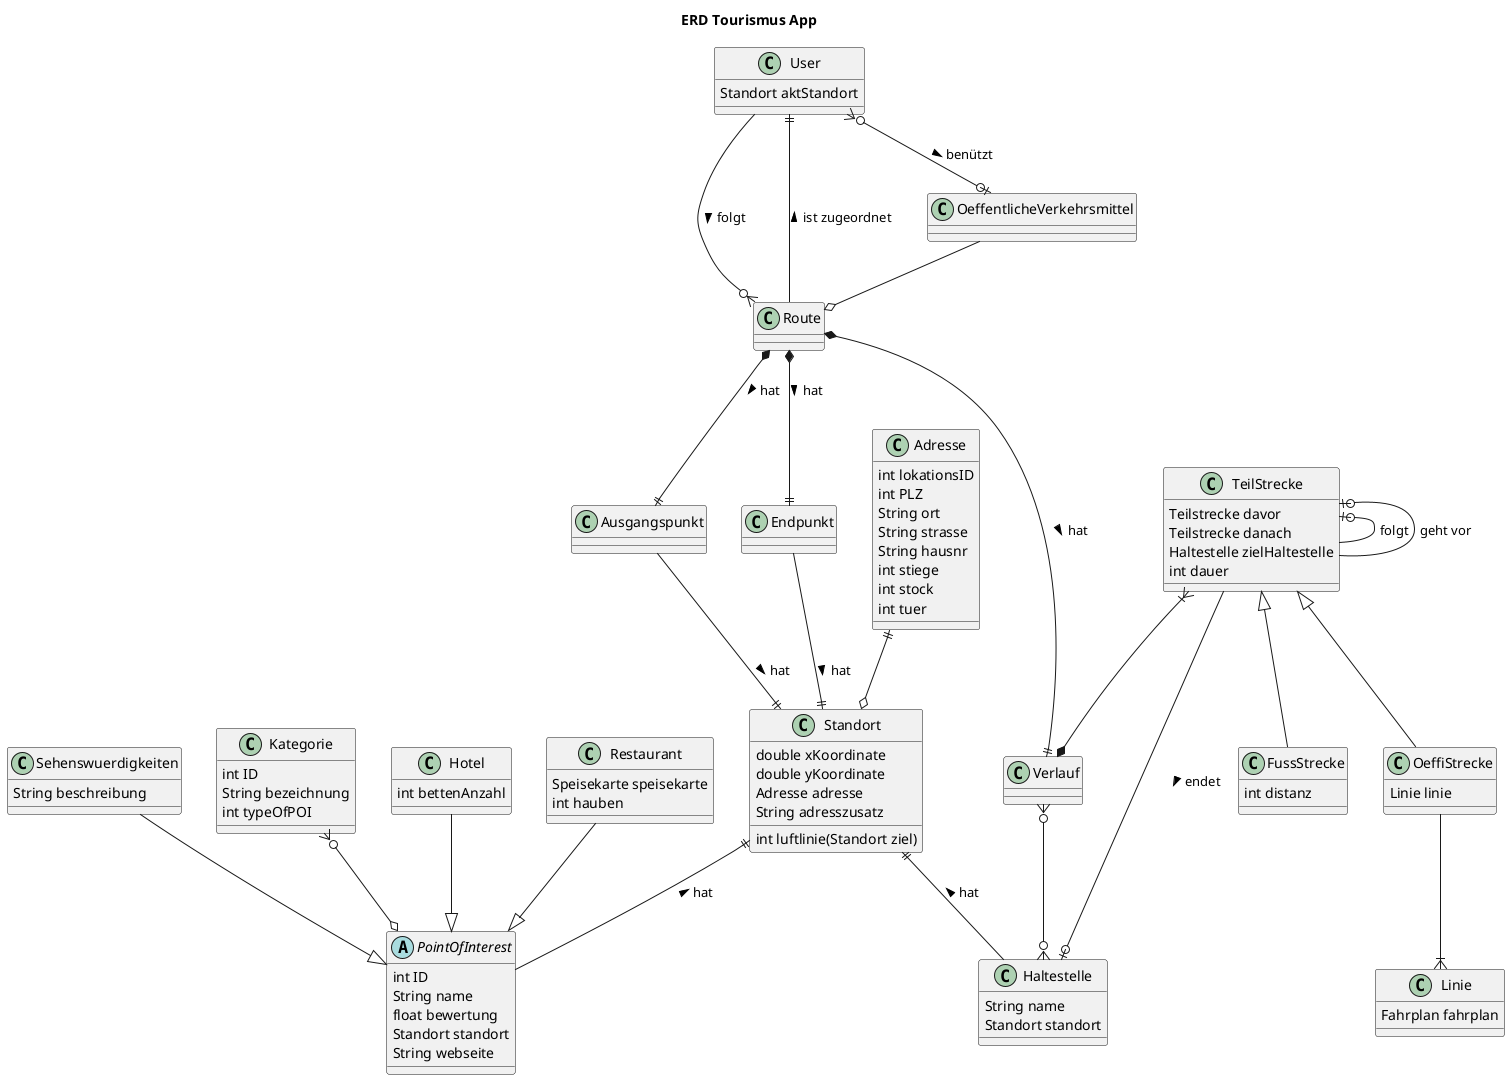 @startuml
'https://plantuml.com/class-diagram

title ERD Tourismus App
class Route
class Ausgangspunkt
class Endpunkt
class Verlauf

class User {
    Standort aktStandort
}

class Sehenswuerdigkeiten {
    String beschreibung
}


class Kategorie{
    int ID 
    String bezeichnung
    int typeOfPOI
}

class Hotel{
    int bettenAnzahl
}

class Restaurant {
    Speisekarte speisekarte
    int hauben 
}

class OeffentlicheVerkehrsmittel 

class Standort {
    double xKoordinate
    double yKoordinate
    Adresse adresse
    String adresszusatz
    int luftlinie(Standort ziel)
}

abstract class PointOfInterest {
    int ID
    String name
    float bewertung
    Standort standort 
    String webseite
}

class Adresse{
    int lokationsID
    int PLZ
    String ort 
    String strasse 
    String hausnr
    int stiege
    int stock 
    int tuer 
}

class Haltestelle{
    String name
    Standort standort 
}

class TeilStrecke{
    Teilstrecke davor
    Teilstrecke danach
    Haltestelle zielHaltestelle 
    int dauer
}

class FussStrecke{
    int distanz
}

class OeffiStrecke{
    Linie linie
}

class Linie{
    Fahrplan fahrplan
}

Kategorie }o--o PointOfInterest

Route *--|| Ausgangspunkt: > hat
Route *--|| Endpunkt: > hat
Route *--|| Verlauf: > hat
User --o{ Route : folgt >
User ||-- Route : ist zugeordnet <

User }o--o| OeffentlicheVerkehrsmittel: > benützt

Adresse ||--o Standort
Endpunkt --|| Standort:  > hat
Ausgangspunkt --|| Standort:  > hat

OeffentlicheVerkehrsmittel --o Route

Standort ||-- PointOfInterest: < hat
Standort ||-- Haltestelle: < hat
Verlauf }o--o{ Haltestelle

Sehenswuerdigkeiten --|> PointOfInterest
Hotel --|> PointOfInterest
Restaurant --|> PointOfInterest

TeilStrecke }|--* Verlauf
TeilStrecke  --o| Haltestelle: > endet
TeilStrecke |o-- TeilStrecke: folgt
TeilStrecke |o-- TeilStrecke: geht vor
TeilStrecke <|-- FussStrecke
TeilStrecke <|-- OeffiStrecke
OeffiStrecke --|{ Linie
@enduml
